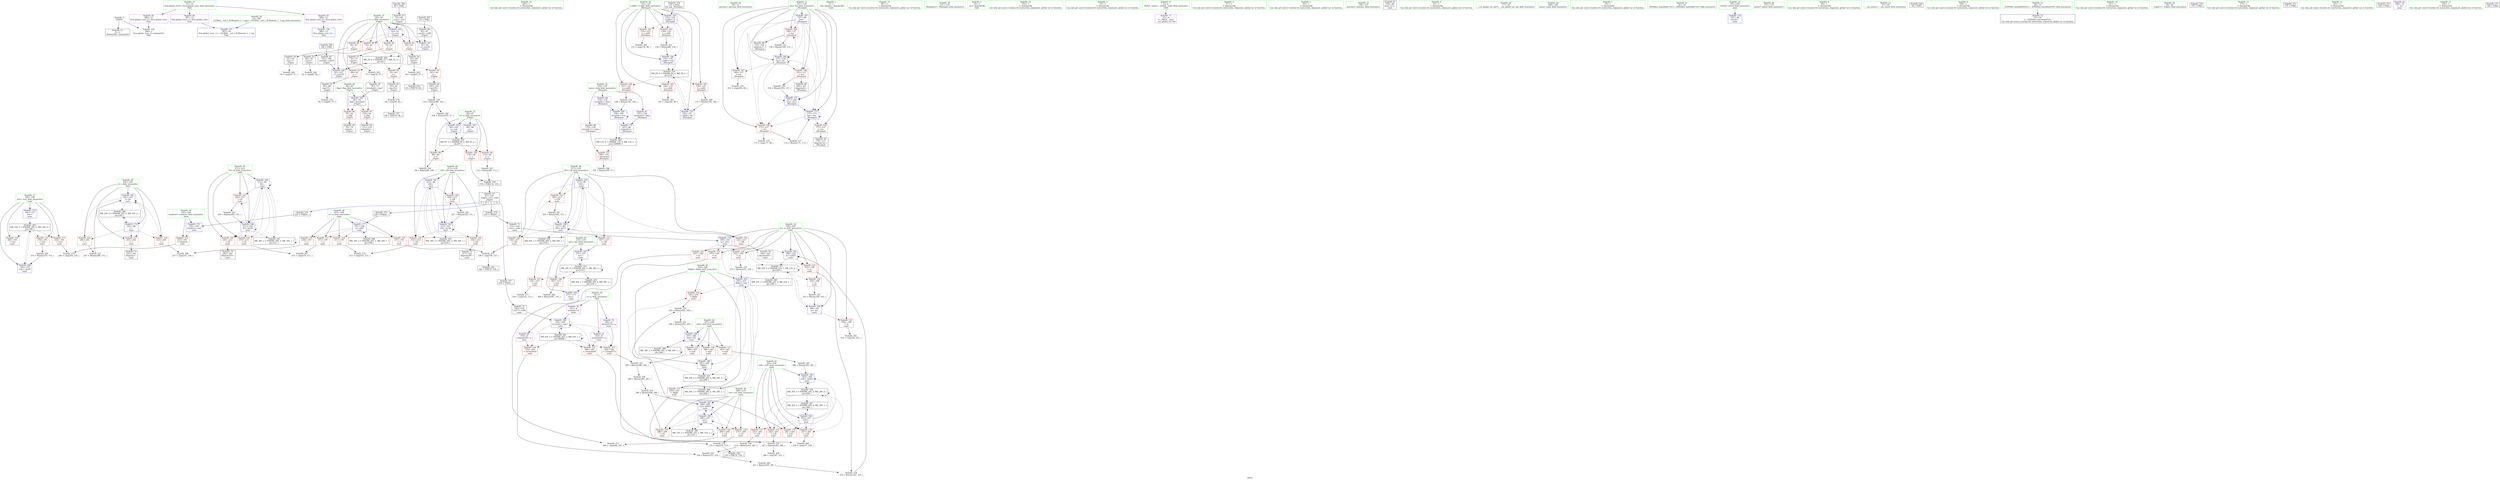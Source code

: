 digraph "SVFG" {
	label="SVFG";

	Node0x559111a3ceb0 [shape=record,color=grey,label="{NodeID: 0\nNullPtr}"];
	Node0x559111a3ceb0 -> Node0x559111a659e0[style=solid];
	Node0x559111a3ceb0 -> Node0x559111a6c1b0[style=solid];
	Node0x559111a767b0 [shape=record,color=grey,label="{NodeID: 263\n75 = cmp(74, 67, )\n}"];
	Node0x559111a767b0 -> Node0x559111a65f90[style=solid];
	Node0x559111a6d3c0 [shape=record,color=blue,label="{NodeID: 180\n243\<--240\narrayidx\<--conv7\nmain\n}"];
	Node0x559111a6d3c0 -> Node0x559111a6bd40[style=dashed];
	Node0x559111a6d3c0 -> Node0x559111a6be10[style=dashed];
	Node0x559111a6d3c0 -> Node0x559111a6bee0[style=dashed];
	Node0x559111a6d3c0 -> Node0x559111a6d3c0[style=dashed];
	Node0x559111a6d3c0 -> Node0x559111a86660[style=dashed];
	Node0x559111a64820 [shape=record,color=red,label="{NodeID: 97\n110\<--44\n\<--flag\n_Z3getv\n}"];
	Node0x559111a64820 -> Node0x559111a66610[style=solid];
	Node0x559111a546c0 [shape=record,color=green,label="{NodeID: 14\n265\<--1\n\<--dummyObj\nCan only get source location for instruction, argument, global var or function.}"];
	Node0x559111a77cb0 [shape=record,color=grey,label="{NodeID: 277\n334 = cmp(333, 173, )\n}"];
	Node0x559111a68070 [shape=record,color=blue,label="{NodeID: 194\n215\<--173\nans\<--\nmain\n}"];
	Node0x559111a68070 -> Node0x559111a8d960[style=dashed];
	Node0x559111a65380 [shape=record,color=red,label="{NodeID: 111\n180\<--179\n\<--arrayidx11\n_Z6outputi\n}"];
	Node0x559111a65380 -> Node0x559111a73e20[style=solid];
	Node0x559111a63810 [shape=record,color=green,label="{NodeID: 28\n50\<--51\ngetchar\<--getchar_field_insensitive\n}"];
	Node0x559111aa3a10 [shape=record,color=black,label="{NodeID: 374\n220 = PHI(41, )\n}"];
	Node0x559111aa3a10 -> Node0x559111a6cfb0[style=solid];
	Node0x559111a85260 [shape=record,color=black,label="{NodeID: 291\nMR_34V_2 = PHI(MR_34V_3, MR_34V_1, )\npts\{212 \}\n}"];
	Node0x559111a85260 -> Node0x559111a6d8a0[style=dashed];
	Node0x559111a85260 -> Node0x559111a85260[style=dashed];
	Node0x559111a6a680 [shape=record,color=red,label="{NodeID: 125\n354\<--199\n\<--m\nmain\n}"];
	Node0x559111a6a680 -> Node0x559111a76630[style=solid];
	Node0x559111a64270 [shape=record,color=green,label="{NodeID: 42\n205\<--206\nRight\<--Right_field_insensitive\nmain\n}"];
	Node0x559111a64270 -> Node0x559111a6ad00[style=solid];
	Node0x559111a64270 -> Node0x559111a6add0[style=solid];
	Node0x559111a64270 -> Node0x559111a6d630[style=solid];
	Node0x559111a64270 -> Node0x559111a6db10[style=solid];
	Node0x559111a6b1e0 [shape=record,color=red,label="{NodeID: 139\n288\<--209\n\<--cnt\nmain\n}"];
	Node0x559111a6b1e0 -> Node0x559111a69e00[style=solid];
	Node0x559111a65df0 [shape=record,color=black,label="{NodeID: 56\n65\<--64\nconv4\<--\n_Z3getv\n}"];
	Node0x559111a65df0 -> Node0x559111a76ab0[style=solid];
	Node0x559111a72f20 [shape=record,color=grey,label="{NodeID: 236\n315 = Binary(314, 287, )\n}"];
	Node0x559111a72f20 -> Node0x559111a69200[style=solid];
	Node0x559111a6bd40 [shape=record,color=red,label="{NodeID: 153\n284\<--283\n\<--arrayidx15\nmain\n}"];
	Node0x559111a6bd40 -> Node0x559111a69980[style=solid];
	Node0x559111a66950 [shape=record,color=black,label="{NodeID: 70\n178\<--177\nidxprom10\<--\n_Z6outputi\n}"];
	Node0x559111a69200 [shape=record,color=grey,label="{NodeID: 250\n320 = Binary(315, 319, )\n}"];
	Node0x559111a69200 -> Node0x559111a69080[style=solid];
	Node0x559111a6c930 [shape=record,color=blue,label="{NodeID: 167\n127\<--86\nlen\<--\n_Z6outputi\n}"];
	Node0x559111a6c930 -> Node0x559111a64f70[style=dashed];
	Node0x559111a6c930 -> Node0x559111a65040[style=dashed];
	Node0x559111a6c930 -> Node0x559111a65110[style=dashed];
	Node0x559111a6c930 -> Node0x559111a651e0[style=dashed];
	Node0x559111a6c930 -> Node0x559111a6ca00[style=dashed];
	Node0x559111a6c930 -> Node0x559111a6cc70[style=dashed];
	Node0x559111a6c930 -> Node0x559111a6ce10[style=dashed];
	Node0x559111a674b0 [shape=record,color=purple,label="{NodeID: 84\n387\<--12\nllvm.global_ctors_1\<--llvm.global_ctors\nGlob }"];
	Node0x559111a674b0 -> Node0x559111a6c0b0[style=solid];
	Node0x559111a40d10 [shape=record,color=green,label="{NodeID: 1\n7\<--1\n__dso_handle\<--dummyObj\nGlob }"];
	Node0x559111a76930 [shape=record,color=grey,label="{NodeID: 264\n61 = cmp(60, 62, )\n}"];
	Node0x559111a6d490 [shape=record,color=blue,label="{NodeID: 181\n201\<--247\ni\<--inc\nmain\n}"];
	Node0x559111a6d490 -> Node0x559111a6a750[style=dashed];
	Node0x559111a6d490 -> Node0x559111a6a820[style=dashed];
	Node0x559111a6d490 -> Node0x559111a6a8f0[style=dashed];
	Node0x559111a6d490 -> Node0x559111a6d490[style=dashed];
	Node0x559111a6d490 -> Node0x559111a83560[style=dashed];
	Node0x559111a648f0 [shape=record,color=red,label="{NodeID: 98\n98\<--46\n\<--x\n_Z3getv\n}"];
	Node0x559111a648f0 -> Node0x559111a73220[style=solid];
	Node0x559111a54790 [shape=record,color=green,label="{NodeID: 15\n287\<--1\n\<--dummyObj\nCan only get source location for instruction, argument, global var or function.}"];
	Node0x559111a77e30 [shape=record,color=grey,label="{NodeID: 278\n276 = cmp(274, 275, )\n}"];
	Node0x559111a77e30 -> Node0x559111a71ae0[style=solid];
	Node0x559111a68140 [shape=record,color=blue,label="{NodeID: 195\n217\<--86\ni36\<--\nmain\n}"];
	Node0x559111a68140 -> Node0x559111a6ba00[style=dashed];
	Node0x559111a68140 -> Node0x559111a6bad0[style=dashed];
	Node0x559111a68140 -> Node0x559111a6bba0[style=dashed];
	Node0x559111a68140 -> Node0x559111a6bc70[style=dashed];
	Node0x559111a68140 -> Node0x559111a683b0[style=dashed];
	Node0x559111a68140 -> Node0x559111a86160[style=dashed];
	Node0x559111a65450 [shape=record,color=red,label="{NodeID: 112\n225\<--193\n\<--totaltest\nmain\n}"];
	Node0x559111a65450 -> Node0x559111a77230[style=solid];
	Node0x559111a638a0 [shape=record,color=green,label="{NodeID: 29\n121\<--122\n_Z6outputi\<--_Z6outputi_field_insensitive\n}"];
	Node0x559111aa3c00 [shape=record,color=black,label="{NodeID: 375\n228 = PHI(41, )\n}"];
	Node0x559111aa3c00 -> Node0x559111a6d150[style=solid];
	Node0x559111a85760 [shape=record,color=black,label="{NodeID: 292\nMR_36V_2 = PHI(MR_36V_4, MR_36V_1, )\npts\{214 \}\n}"];
	Node0x559111a85760 -> Node0x559111a6dcb0[style=dashed];
	Node0x559111a6a750 [shape=record,color=red,label="{NodeID: 126\n235\<--201\n\<--i\nmain\n}"];
	Node0x559111a6a750 -> Node0x559111a76c30[style=solid];
	Node0x559111a64340 [shape=record,color=green,label="{NodeID: 43\n207\<--208\nmid\<--mid_field_insensitive\nmain\n}"];
	Node0x559111a64340 -> Node0x559111a6aea0[style=solid];
	Node0x559111a64340 -> Node0x559111a6af70[style=solid];
	Node0x559111a64340 -> Node0x559111a6b040[style=solid];
	Node0x559111a64340 -> Node0x559111a6d700[style=solid];
	Node0x559111a6b2b0 [shape=record,color=red,label="{NodeID: 140\n296\<--209\n\<--cnt\nmain\n}"];
	Node0x559111a6b2b0 -> Node0x559111a773b0[style=solid];
	Node0x559111a65ec0 [shape=record,color=black,label="{NodeID: 57\n74\<--73\nconv6\<--\n_Z3getv\n}"];
	Node0x559111a65ec0 -> Node0x559111a767b0[style=solid];
	Node0x559111a8e360 [shape=record,color=black,label="{NodeID: 320\nMR_26V_5 = PHI(MR_26V_6, MR_26V_4, )\npts\{204 \}\n}"];
	Node0x559111a8e360 -> Node0x559111a6a9c0[style=dashed];
	Node0x559111a8e360 -> Node0x559111a6aa90[style=dashed];
	Node0x559111a8e360 -> Node0x559111a6ab60[style=dashed];
	Node0x559111a8e360 -> Node0x559111a6ac30[style=dashed];
	Node0x559111a8e360 -> Node0x559111a6dbe0[style=dashed];
	Node0x559111a8e360 -> Node0x559111a83a60[style=dashed];
	Node0x559111a8e360 -> Node0x559111a8e360[style=dashed];
	Node0x559111a730a0 [shape=record,color=grey,label="{NodeID: 237\n172 = Binary(171, 173, )\n}"];
	Node0x559111a730a0 -> Node0x559111a6ce10[style=solid];
	Node0x559111a6be10 [shape=record,color=red,label="{NodeID: 154\n319\<--318\n\<--arrayidx29\nmain\n}"];
	Node0x559111a6be10 -> Node0x559111a69200[style=solid];
	Node0x559111a66a20 [shape=record,color=black,label="{NodeID: 71\n231\<--230\nconv\<--call2\nmain\n}"];
	Node0x559111a66a20 -> Node0x559111a6d220[style=solid];
	Node0x559111a69380 [shape=record,color=grey,label="{NodeID: 251\n264 = Binary(263, 265, )\n}"];
	Node0x559111a69380 -> Node0x559111a6d700[style=solid];
	Node0x559111a6ca00 [shape=record,color=blue,label="{NodeID: 168\n127\<--150\nlen\<--inc\n_Z6outputi\n}"];
	Node0x559111a6ca00 -> Node0x559111a64f70[style=dashed];
	Node0x559111a6ca00 -> Node0x559111a65040[style=dashed];
	Node0x559111a6ca00 -> Node0x559111a65110[style=dashed];
	Node0x559111a6ca00 -> Node0x559111a651e0[style=dashed];
	Node0x559111a6ca00 -> Node0x559111a6ca00[style=dashed];
	Node0x559111a6ca00 -> Node0x559111a6cc70[style=dashed];
	Node0x559111a6ca00 -> Node0x559111a6ce10[style=dashed];
	Node0x559111a675b0 [shape=record,color=purple,label="{NodeID: 85\n388\<--12\nllvm.global_ctors_2\<--llvm.global_ctors\nGlob }"];
	Node0x559111a675b0 -> Node0x559111a6c1b0[style=solid];
	Node0x559111a54d70 [shape=record,color=green,label="{NodeID: 2\n10\<--1\n.str\<--dummyObj\nGlob }"];
	Node0x559111a76ab0 [shape=record,color=grey,label="{NodeID: 265\n66 = cmp(65, 67, )\n}"];
	Node0x559111a76ab0 -> Node0x559111749ff0[style=solid];
	Node0x559111a6d560 [shape=record,color=blue,label="{NodeID: 182\n203\<--251\nLeft\<--\nmain\n}"];
	Node0x559111a6d560 -> Node0x559111a6a9c0[style=dashed];
	Node0x559111a6d560 -> Node0x559111a6aa90[style=dashed];
	Node0x559111a6d560 -> Node0x559111a6ab60[style=dashed];
	Node0x559111a6d560 -> Node0x559111a6ac30[style=dashed];
	Node0x559111a6d560 -> Node0x559111a6dbe0[style=dashed];
	Node0x559111a6d560 -> Node0x559111a83a60[style=dashed];
	Node0x559111a6d560 -> Node0x559111a8e360[style=dashed];
	Node0x559111a649c0 [shape=record,color=red,label="{NodeID: 99\n113\<--46\n\<--x\n_Z3getv\n}"];
	Node0x559111a649c0 -> Node0x559111a739a0[style=solid];
	Node0x559111a54860 [shape=record,color=green,label="{NodeID: 16\n352\<--1\n\<--dummyObj\nCan only get source location for instruction, argument, global var or function.}"];
	Node0x559111a77fb0 [shape=record,color=grey,label="{NodeID: 279\n161 = cmp(160, 86, )\n}"];
	Node0x559111a68210 [shape=record,color=blue,label="{NodeID: 196\n199\<--351\nm\<--dec\nmain\n}"];
	Node0x559111a68210 -> Node0x559111a6a680[style=dashed];
	Node0x559111a68210 -> Node0x559111a8d460[style=dashed];
	Node0x559111a65520 [shape=record,color=red,label="{NodeID: 113\n224\<--195\n\<--test\nmain\n}"];
	Node0x559111a65520 -> Node0x559111a77230[style=solid];
	Node0x559111a63930 [shape=record,color=green,label="{NodeID: 30\n125\<--126\nx.addr\<--x.addr_field_insensitive\n_Z6outputi\n}"];
	Node0x559111a63930 -> Node0x559111a64b60[style=solid];
	Node0x559111a63930 -> Node0x559111a64c30[style=solid];
	Node0x559111a63930 -> Node0x559111a64d00[style=solid];
	Node0x559111a63930 -> Node0x559111a64dd0[style=solid];
	Node0x559111a63930 -> Node0x559111a64ea0[style=solid];
	Node0x559111a63930 -> Node0x559111a6c790[style=solid];
	Node0x559111a63930 -> Node0x559111a6c860[style=solid];
	Node0x559111a63930 -> Node0x559111a6cba0[style=solid];
	Node0x559111aa3d00 [shape=record,color=black,label="{NodeID: 376\n230 = PHI(41, )\n}"];
	Node0x559111aa3d00 -> Node0x559111a66a20[style=solid];
	Node0x559111a85c60 [shape=record,color=black,label="{NodeID: 293\nMR_38V_2 = PHI(MR_38V_4, MR_38V_1, )\npts\{216 \}\n}"];
	Node0x559111a85c60 -> Node0x559111a68070[style=dashed];
	Node0x559111a6a820 [shape=record,color=red,label="{NodeID: 127\n241\<--201\n\<--i\nmain\n}"];
	Node0x559111a6a820 -> Node0x559111a66bc0[style=solid];
	Node0x559111a64410 [shape=record,color=green,label="{NodeID: 44\n209\<--210\ncnt\<--cnt_field_insensitive\nmain\n}"];
	Node0x559111a64410 -> Node0x559111a6b110[style=solid];
	Node0x559111a64410 -> Node0x559111a6b1e0[style=solid];
	Node0x559111a64410 -> Node0x559111a6b2b0[style=solid];
	Node0x559111a64410 -> Node0x559111a6d7d0[style=solid];
	Node0x559111a64410 -> Node0x559111a6d970[style=solid];
	Node0x559111a6b380 [shape=record,color=red,label="{NodeID: 141\n270\<--211\n\<--i9\nmain\n}"];
	Node0x559111a6b380 -> Node0x559111a76db0[style=solid];
	Node0x559111a65f90 [shape=record,color=black,label="{NodeID: 58\n76\<--75\nfrombool\<--cmp7\n_Z3getv\n}"];
	Node0x559111a65f90 -> Node0x559111a6c380[style=solid];
	Node0x559111a8e860 [shape=record,color=black,label="{NodeID: 321\nMR_28V_6 = PHI(MR_28V_4, MR_28V_5, )\npts\{206 \}\n}"];
	Node0x559111a8e860 -> Node0x559111a6ad00[style=dashed];
	Node0x559111a8e860 -> Node0x559111a6add0[style=dashed];
	Node0x559111a8e860 -> Node0x559111a6db10[style=dashed];
	Node0x559111a8e860 -> Node0x559111a84770[style=dashed];
	Node0x559111a8e860 -> Node0x559111a8e860[style=dashed];
	Node0x559111a73220 [shape=record,color=grey,label="{NodeID: 238\n99 = Binary(98, 100, )\n}"];
	Node0x559111a73220 -> Node0x559111a733a0[style=solid];
	Node0x559111a6bee0 [shape=record,color=red,label="{NodeID: 155\n346\<--345\n\<--arrayidx44\nmain\n}"];
	Node0x559111a6bee0 -> Node0x559111a72da0[style=solid];
	Node0x559111a66af0 [shape=record,color=black,label="{NodeID: 72\n240\<--239\nconv7\<--call6\nmain\n}"];
	Node0x559111a66af0 -> Node0x559111a6d3c0[style=solid];
	Node0x559111a69500 [shape=record,color=grey,label="{NodeID: 252\n263 = Binary(261, 262, )\n}"];
	Node0x559111a69500 -> Node0x559111a69380[style=solid];
	Node0x559111a6cad0 [shape=record,color=blue,label="{NodeID: 169\n154\<--148\narrayidx\<--rem\n_Z6outputi\n}"];
	Node0x559111a6cad0 -> Node0x559111a6cad0[style=dashed];
	Node0x559111a6cad0 -> Node0x559111a6cd40[style=dashed];
	Node0x559111a6cad0 -> Node0x559111a82160[style=dashed];
	Node0x559111a676b0 [shape=record,color=purple,label="{NodeID: 86\n154\<--129\narrayidx\<--data\n_Z6outputi\n}"];
	Node0x559111a676b0 -> Node0x559111a6cad0[style=solid];
	Node0x559111a3d0e0 [shape=record,color=green,label="{NodeID: 3\n13\<--1\n\<--dummyObj\nCan only get source location for instruction, argument, global var or function.}"];
	Node0x559111a76c30 [shape=record,color=grey,label="{NodeID: 266\n237 = cmp(235, 236, )\n}"];
	Node0x559111a6d630 [shape=record,color=blue,label="{NodeID: 183\n205\<--253\nRight\<--mul\nmain\n}"];
	Node0x559111a6d630 -> Node0x559111a6ad00[style=dashed];
	Node0x559111a6d630 -> Node0x559111a6add0[style=dashed];
	Node0x559111a6d630 -> Node0x559111a6db10[style=dashed];
	Node0x559111a6d630 -> Node0x559111a84770[style=dashed];
	Node0x559111a6d630 -> Node0x559111a8e860[style=dashed];
	Node0x559111a64a90 [shape=record,color=red,label="{NodeID: 100\n116\<--46\n\<--x\n_Z3getv\n}"];
	Node0x559111a64a90 -> Node0x559111a70fa0[style=solid];
	Node0x559111a54930 [shape=record,color=green,label="{NodeID: 17\n4\<--6\n_ZStL8__ioinit\<--_ZStL8__ioinit_field_insensitive\nGlob }"];
	Node0x559111a54930 -> Node0x559111a66f00[style=solid];
	Node0x559111a78130 [shape=record,color=grey,label="{NodeID: 280\n259 = cmp(257, 258, )\n}"];
	Node0x559111a682e0 [shape=record,color=blue,label="{NodeID: 197\n215\<--357\nans\<--\nmain\n}"];
	Node0x559111a682e0 -> Node0x559111a8d960[style=dashed];
	Node0x559111a655f0 [shape=record,color=red,label="{NodeID: 114\n366\<--195\n\<--test\nmain\n}"];
	Node0x559111a639c0 [shape=record,color=green,label="{NodeID: 31\n127\<--128\nlen\<--len_field_insensitive\n_Z6outputi\n}"];
	Node0x559111a639c0 -> Node0x559111a64f70[style=solid];
	Node0x559111a639c0 -> Node0x559111a65040[style=solid];
	Node0x559111a639c0 -> Node0x559111a65110[style=solid];
	Node0x559111a639c0 -> Node0x559111a651e0[style=solid];
	Node0x559111a639c0 -> Node0x559111a652b0[style=solid];
	Node0x559111a639c0 -> Node0x559111a6c930[style=solid];
	Node0x559111a639c0 -> Node0x559111a6ca00[style=solid];
	Node0x559111a639c0 -> Node0x559111a6cc70[style=solid];
	Node0x559111a639c0 -> Node0x559111a6ce10[style=solid];
	Node0x559111aa3e40 [shape=record,color=black,label="{NodeID: 377\n239 = PHI(41, )\n}"];
	Node0x559111aa3e40 -> Node0x559111a66af0[style=solid];
	Node0x559111a86160 [shape=record,color=black,label="{NodeID: 294\nMR_40V_2 = PHI(MR_40V_4, MR_40V_1, )\npts\{218 \}\n}"];
	Node0x559111a86160 -> Node0x559111a68140[style=dashed];
	Node0x559111a6a8f0 [shape=record,color=red,label="{NodeID: 128\n246\<--201\n\<--i\nmain\n}"];
	Node0x559111a6a8f0 -> Node0x559111a72920[style=solid];
	Node0x559111a644e0 [shape=record,color=green,label="{NodeID: 45\n211\<--212\ni9\<--i9_field_insensitive\nmain\n}"];
	Node0x559111a644e0 -> Node0x559111a6b380[style=solid];
	Node0x559111a644e0 -> Node0x559111a6b450[style=solid];
	Node0x559111a644e0 -> Node0x559111a6b520[style=solid];
	Node0x559111a644e0 -> Node0x559111a6d8a0[style=solid];
	Node0x559111a644e0 -> Node0x559111a6da40[style=solid];
	Node0x559111749ff0 [shape=record,color=black,label="{NodeID: 225\n69 = PHI(70, 66, )\n}"];
	Node0x559111a6b450 [shape=record,color=red,label="{NodeID: 142\n281\<--211\n\<--i9\nmain\n}"];
	Node0x559111a6b450 -> Node0x559111a66c90[style=solid];
	Node0x559111a66060 [shape=record,color=black,label="{NodeID: 59\n79\<--78\ntobool\<--\n_Z3getv\n}"];
	Node0x559111a733a0 [shape=record,color=grey,label="{NodeID: 239\n103 = Binary(99, 102, )\n}"];
	Node0x559111a733a0 -> Node0x559111a73520[style=solid];
	Node0x559111a6bfb0 [shape=record,color=blue,label="{NodeID: 156\n386\<--13\nllvm.global_ctors_0\<--\nGlob }"];
	Node0x559111a66bc0 [shape=record,color=black,label="{NodeID: 73\n242\<--241\nidxprom\<--\nmain\n}"];
	Node0x559111a69680 [shape=record,color=grey,label="{NodeID: 253\n150 = Binary(149, 151, )\n}"];
	Node0x559111a69680 -> Node0x559111a6ca00[style=solid];
	Node0x559111a6cba0 [shape=record,color=blue,label="{NodeID: 170\n125\<--157\nx.addr\<--div\n_Z6outputi\n}"];
	Node0x559111a6cba0 -> Node0x559111a8c560[style=dashed];
	Node0x559111a67780 [shape=record,color=purple,label="{NodeID: 87\n167\<--129\narrayidx5\<--data\n_Z6outputi\n}"];
	Node0x559111a67780 -> Node0x559111a6cd40[style=solid];
	Node0x559111a3d4b0 [shape=record,color=green,label="{NodeID: 4\n57\<--1\n\<--dummyObj\nCan only get source location for instruction, argument, global var or function.}"];
	Node0x559111a76db0 [shape=record,color=grey,label="{NodeID: 267\n272 = cmp(270, 271, )\n}"];
	Node0x559111a6d700 [shape=record,color=blue,label="{NodeID: 184\n207\<--264\nmid\<--div\nmain\n}"];
	Node0x559111a6d700 -> Node0x559111a6aea0[style=dashed];
	Node0x559111a6d700 -> Node0x559111a6af70[style=dashed];
	Node0x559111a6d700 -> Node0x559111a6b040[style=dashed];
	Node0x559111a6d700 -> Node0x559111a6d700[style=dashed];
	Node0x559111a6d700 -> Node0x559111a84860[style=dashed];
	Node0x559111a64b60 [shape=record,color=red,label="{NodeID: 101\n132\<--125\n\<--x.addr\n_Z6outputi\n}"];
	Node0x559111a64b60 -> Node0x559111a76330[style=solid];
	Node0x559111a54a00 [shape=record,color=green,label="{NodeID: 18\n8\<--9\na\<--a_field_insensitive\nGlob }"];
	Node0x559111a54a00 -> Node0x559111a66fd0[style=solid];
	Node0x559111a54a00 -> Node0x559111a670a0[style=solid];
	Node0x559111a54a00 -> Node0x559111a67170[style=solid];
	Node0x559111a54a00 -> Node0x559111a67240[style=solid];
	Node0x559111a683b0 [shape=record,color=blue,label="{NodeID: 198\n217\<--363\ni36\<--inc51\nmain\n}"];
	Node0x559111a683b0 -> Node0x559111a6ba00[style=dashed];
	Node0x559111a683b0 -> Node0x559111a6bad0[style=dashed];
	Node0x559111a683b0 -> Node0x559111a6bba0[style=dashed];
	Node0x559111a683b0 -> Node0x559111a6bc70[style=dashed];
	Node0x559111a683b0 -> Node0x559111a683b0[style=dashed];
	Node0x559111a683b0 -> Node0x559111a86160[style=dashed];
	Node0x559111a656c0 [shape=record,color=red,label="{NodeID: 115\n374\<--195\n\<--test\nmain\n}"];
	Node0x559111a656c0 -> Node0x559111a72620[style=solid];
	Node0x559111a63a50 [shape=record,color=green,label="{NodeID: 32\n129\<--130\ndata\<--data_field_insensitive\n_Z6outputi\n}"];
	Node0x559111a63a50 -> Node0x559111a676b0[style=solid];
	Node0x559111a63a50 -> Node0x559111a67780[style=solid];
	Node0x559111a63a50 -> Node0x559111a67850[style=solid];
	Node0x559111aa3f80 [shape=record,color=black,label="{NodeID: 378\n124 = PHI()\n0th arg _Z6outputi }"];
	Node0x559111aa3f80 -> Node0x559111a6c790[style=solid];
	Node0x559111a86660 [shape=record,color=black,label="{NodeID: 295\nMR_42V_2 = PHI(MR_42V_3, MR_42V_1, )\npts\{90000 \}\n}"];
	Node0x559111a86660 -> Node0x559111a6bd40[style=dashed];
	Node0x559111a86660 -> Node0x559111a6be10[style=dashed];
	Node0x559111a86660 -> Node0x559111a6bee0[style=dashed];
	Node0x559111a86660 -> Node0x559111a6d3c0[style=dashed];
	Node0x559111a86660 -> Node0x559111a86660[style=dashed];
	Node0x559111a6a9c0 [shape=record,color=red,label="{NodeID: 129\n257\<--203\n\<--Left\nmain\n}"];
	Node0x559111a6a9c0 -> Node0x559111a78130[style=solid];
	Node0x559111a645b0 [shape=record,color=green,label="{NodeID: 46\n213\<--214\ni24\<--i24_field_insensitive\nmain\n}"];
	Node0x559111a645b0 -> Node0x559111a6b5f0[style=solid];
	Node0x559111a645b0 -> Node0x559111a6b6c0[style=solid];
	Node0x559111a645b0 -> Node0x559111a6b790[style=solid];
	Node0x559111a645b0 -> Node0x559111a6dcb0[style=solid];
	Node0x559111a645b0 -> Node0x559111a67fa0[style=solid];
	Node0x559111a70fa0 [shape=record,color=black,label="{NodeID: 226\n118 = PHI(114, 116, )\n}"];
	Node0x559111a70fa0 -> Node0x559111a666e0[style=solid];
	Node0x559111a6b520 [shape=record,color=red,label="{NodeID: 143\n292\<--211\n\<--i9\nmain\n}"];
	Node0x559111a6b520 -> Node0x559111a73820[style=solid];
	Node0x559111a66130 [shape=record,color=black,label="{NodeID: 60\n82\<--81\nconv9\<--call8\n_Z3getv\n}"];
	Node0x559111a66130 -> Node0x559111a6c450[style=solid];
	Node0x559111a73520 [shape=record,color=grey,label="{NodeID: 240\n104 = Binary(103, 57, )\n}"];
	Node0x559111a73520 -> Node0x559111a6c5f0[style=solid];
	Node0x559111a6c0b0 [shape=record,color=blue,label="{NodeID: 157\n387\<--14\nllvm.global_ctors_1\<--_GLOBAL__sub_I_ACMonster_1_1.cpp\nGlob }"];
	Node0x559111a66c90 [shape=record,color=black,label="{NodeID: 74\n282\<--281\nidxprom14\<--\nmain\n}"];
	Node0x559111a69800 [shape=record,color=grey,label="{NodeID: 254\n323 = Binary(322, 321, )\n}"];
	Node0x559111a69800 -> Node0x559111a67ed0[style=solid];
	Node0x559111a6cc70 [shape=record,color=blue,label="{NodeID: 171\n127\<--164\nlen\<--inc3\n_Z6outputi\n}"];
	Node0x559111a6cc70 -> Node0x559111a651e0[style=dashed];
	Node0x559111a6cc70 -> Node0x559111a6ce10[style=dashed];
	Node0x559111a67850 [shape=record,color=purple,label="{NodeID: 88\n179\<--129\narrayidx11\<--data\n_Z6outputi\n}"];
	Node0x559111a67850 -> Node0x559111a65380[style=solid];
	Node0x559111a3d780 [shape=record,color=green,label="{NodeID: 5\n62\<--1\n\<--dummyObj\nCan only get source location for instruction, argument, global var or function.}"];
	Node0x559111a76f30 [shape=record,color=grey,label="{NodeID: 268\n348 = cmp(347, 251, )\n}"];
	Node0x559111a6d7d0 [shape=record,color=blue,label="{NodeID: 185\n209\<--251\ncnt\<--\nmain\n}"];
	Node0x559111a6d7d0 -> Node0x559111a6b110[style=dashed];
	Node0x559111a6d7d0 -> Node0x559111a6b1e0[style=dashed];
	Node0x559111a6d7d0 -> Node0x559111a6b2b0[style=dashed];
	Node0x559111a6d7d0 -> Node0x559111a6d7d0[style=dashed];
	Node0x559111a6d7d0 -> Node0x559111a6d970[style=dashed];
	Node0x559111a6d7d0 -> Node0x559111a84d60[style=dashed];
	Node0x559111a64c30 [shape=record,color=red,label="{NodeID: 102\n138\<--125\n\<--x.addr\n_Z6outputi\n}"];
	Node0x559111a64c30 -> Node0x559111a727a0[style=solid];
	Node0x559111a54ad0 [shape=record,color=green,label="{NodeID: 19\n12\<--16\nllvm.global_ctors\<--llvm.global_ctors_field_insensitive\nGlob }"];
	Node0x559111a54ad0 -> Node0x559111a673e0[style=solid];
	Node0x559111a54ad0 -> Node0x559111a674b0[style=solid];
	Node0x559111a54ad0 -> Node0x559111a675b0[style=solid];
	Node0x559111a82160 [shape=record,color=black,label="{NodeID: 282\nMR_12V_4 = PHI(MR_12V_5, MR_12V_2, )\npts\{1300000 \}\n}"];
	Node0x559111a82160 -> Node0x559111a65380[style=dashed];
	Node0x559111a68480 [shape=record,color=blue,label="{NodeID: 199\n195\<--375\ntest\<--inc56\nmain\n}"];
	Node0x559111a68480 -> Node0x559111a82660[style=dashed];
	Node0x559111a69f30 [shape=record,color=red,label="{NodeID: 116\n236\<--197\n\<--n\nmain\n}"];
	Node0x559111a69f30 -> Node0x559111a76c30[style=solid];
	Node0x559111a63b20 [shape=record,color=green,label="{NodeID: 33\n136\<--137\nputchar\<--putchar_field_insensitive\n}"];
	Node0x559111a6aa90 [shape=record,color=red,label="{NodeID: 130\n261\<--203\n\<--Left\nmain\n}"];
	Node0x559111a6aa90 -> Node0x559111a69500[style=solid];
	Node0x559111a64680 [shape=record,color=green,label="{NodeID: 47\n215\<--216\nans\<--ans_field_insensitive\nmain\n}"];
	Node0x559111a64680 -> Node0x559111a6b860[style=solid];
	Node0x559111a64680 -> Node0x559111a6b930[style=solid];
	Node0x559111a64680 -> Node0x559111a68070[style=solid];
	Node0x559111a64680 -> Node0x559111a682e0[style=solid];
	Node0x559111a71540 [shape=record,color=black,label="{NodeID: 227\n96 = PHI(70, 94, )\n}"];
	Node0x559111a6b5f0 [shape=record,color=red,label="{NodeID: 144\n310\<--213\n\<--i24\nmain\n}"];
	Node0x559111a6b5f0 -> Node0x559111a77830[style=solid];
	Node0x559111a66200 [shape=record,color=black,label="{NodeID: 61\n190\<--86\nmain_ret\<--\nmain\n}"];
	Node0x559111a736a0 [shape=record,color=grey,label="{NodeID: 241\n363 = Binary(362, 151, )\n}"];
	Node0x559111a736a0 -> Node0x559111a683b0[style=solid];
	Node0x559111a6c1b0 [shape=record,color=blue, style = dotted,label="{NodeID: 158\n388\<--3\nllvm.global_ctors_2\<--dummyVal\nGlob }"];
	Node0x559111a66d60 [shape=record,color=black,label="{NodeID: 75\n317\<--316\nidxprom28\<--\nmain\n}"];
	Node0x559111a69980 [shape=record,color=grey,label="{NodeID: 255\n285 = Binary(280, 284, )\n}"];
	Node0x559111a69980 -> Node0x559111a69b00[style=solid];
	Node0x559111a6cd40 [shape=record,color=blue,label="{NodeID: 172\n167\<--86\narrayidx5\<--\n_Z6outputi\n}"];
	Node0x559111a6cd40 -> Node0x559111a82160[style=dashed];
	Node0x559111a67920 [shape=record,color=red,label="{NodeID: 89\n54\<--42\n\<--c\n_Z3getv\n}"];
	Node0x559111a67920 -> Node0x559111a65c50[style=solid];
	Node0x559111a3d5a0 [shape=record,color=green,label="{NodeID: 6\n67\<--1\n\<--dummyObj\nCan only get source location for instruction, argument, global var or function.}"];
	Node0x559111a770b0 [shape=record,color=grey,label="{NodeID: 269\n56 = cmp(55, 57, )\n}"];
	Node0x559111a6d8a0 [shape=record,color=blue,label="{NodeID: 186\n211\<--86\ni9\<--\nmain\n}"];
	Node0x559111a6d8a0 -> Node0x559111a6b380[style=dashed];
	Node0x559111a6d8a0 -> Node0x559111a6b450[style=dashed];
	Node0x559111a6d8a0 -> Node0x559111a6b520[style=dashed];
	Node0x559111a6d8a0 -> Node0x559111a6d8a0[style=dashed];
	Node0x559111a6d8a0 -> Node0x559111a6da40[style=dashed];
	Node0x559111a6d8a0 -> Node0x559111a85260[style=dashed];
	Node0x559111a64d00 [shape=record,color=red,label="{NodeID: 103\n144\<--125\n\<--x.addr\n_Z6outputi\n}"];
	Node0x559111a64d00 -> Node0x559111a764b0[style=solid];
	Node0x559111a54ba0 [shape=record,color=green,label="{NodeID: 20\n17\<--18\n__cxx_global_var_init\<--__cxx_global_var_init_field_insensitive\n}"];
	Node0x559111aa2bb0 [shape=record,color=black,label="{NodeID: 366\n49 = PHI()\n}"];
	Node0x559111aa2bb0 -> Node0x559111a65b80[style=solid];
	Node0x559111a82660 [shape=record,color=black,label="{NodeID: 283\nMR_18V_3 = PHI(MR_18V_4, MR_18V_2, )\npts\{196 \}\n}"];
	Node0x559111a82660 -> Node0x559111a65520[style=dashed];
	Node0x559111a82660 -> Node0x559111a655f0[style=dashed];
	Node0x559111a82660 -> Node0x559111a656c0[style=dashed];
	Node0x559111a82660 -> Node0x559111a68480[style=dashed];
	Node0x559111a6a000 [shape=record,color=red,label="{NodeID: 117\n271\<--197\n\<--n\nmain\n}"];
	Node0x559111a6a000 -> Node0x559111a76db0[style=solid];
	Node0x559111a63bf0 [shape=record,color=green,label="{NodeID: 34\n188\<--189\nmain\<--main_field_insensitive\n}"];
	Node0x559111a6ab60 [shape=record,color=red,label="{NodeID: 131\n314\<--203\n\<--Left\nmain\n}"];
	Node0x559111a6ab60 -> Node0x559111a72f20[style=solid];
	Node0x559111a65770 [shape=record,color=green,label="{NodeID: 48\n217\<--218\ni36\<--i36_field_insensitive\nmain\n}"];
	Node0x559111a65770 -> Node0x559111a6ba00[style=solid];
	Node0x559111a65770 -> Node0x559111a6bad0[style=solid];
	Node0x559111a65770 -> Node0x559111a6bba0[style=solid];
	Node0x559111a65770 -> Node0x559111a6bc70[style=solid];
	Node0x559111a65770 -> Node0x559111a68140[style=solid];
	Node0x559111a65770 -> Node0x559111a683b0[style=solid];
	Node0x559111a71ae0 [shape=record,color=black,label="{NodeID: 228\n278 = PHI(70, 276, )\n}"];
	Node0x559111a6b6c0 [shape=record,color=red,label="{NodeID: 145\n316\<--213\n\<--i24\nmain\n}"];
	Node0x559111a6b6c0 -> Node0x559111a66d60[style=solid];
	Node0x559111a662d0 [shape=record,color=black,label="{NodeID: 62\n89\<--88\nconv11\<--\n_Z3getv\n}"];
	Node0x559111a662d0 -> Node0x559111a779b0[style=solid];
	Node0x559111a73820 [shape=record,color=grey,label="{NodeID: 242\n293 = Binary(292, 151, )\n}"];
	Node0x559111a73820 -> Node0x559111a6da40[style=solid];
	Node0x559111a6c2b0 [shape=record,color=blue,label="{NodeID: 159\n42\<--52\nc\<--conv\n_Z3getv\n}"];
	Node0x559111a6c2b0 -> Node0x559111a67920[style=dashed];
	Node0x559111a6c2b0 -> Node0x559111a679f0[style=dashed];
	Node0x559111a6c2b0 -> Node0x559111a67ac0[style=dashed];
	Node0x559111a6c2b0 -> Node0x559111a67b90[style=dashed];
	Node0x559111a6c2b0 -> Node0x559111a6c2b0[style=dashed];
	Node0x559111a6c2b0 -> Node0x559111a6c450[style=dashed];
	Node0x559111a6c2b0 -> Node0x559111a89360[style=dashed];
	Node0x559111a66e30 [shape=record,color=black,label="{NodeID: 76\n344\<--343\nidxprom43\<--\nmain\n}"];
	Node0x559111a69b00 [shape=record,color=grey,label="{NodeID: 256\n286 = Binary(285, 287, )\n}"];
	Node0x559111a69b00 -> Node0x559111a69e00[style=solid];
	Node0x559111a6ce10 [shape=record,color=blue,label="{NodeID: 173\n127\<--172\nlen\<--dec\n_Z6outputi\n}"];
	Node0x559111a6ce10 -> Node0x559111a651e0[style=dashed];
	Node0x559111a6ce10 -> Node0x559111a652b0[style=dashed];
	Node0x559111a6ce10 -> Node0x559111a6ce10[style=dashed];
	Node0x559111a679f0 [shape=record,color=red,label="{NodeID: 90\n59\<--42\n\<--c\n_Z3getv\n}"];
	Node0x559111a679f0 -> Node0x559111a65d20[style=solid];
	Node0x559111a3d3a0 [shape=record,color=green,label="{NodeID: 7\n70\<--1\n\<--dummyObj\nCan only get source location for instruction, argument, global var or function.}"];
	Node0x559111a77230 [shape=record,color=grey,label="{NodeID: 270\n226 = cmp(224, 225, )\n}"];
	Node0x559111a6d970 [shape=record,color=blue,label="{NodeID: 187\n209\<--289\ncnt\<--add18\nmain\n}"];
	Node0x559111a6d970 -> Node0x559111a6b110[style=dashed];
	Node0x559111a6d970 -> Node0x559111a6b1e0[style=dashed];
	Node0x559111a6d970 -> Node0x559111a6b2b0[style=dashed];
	Node0x559111a6d970 -> Node0x559111a6d7d0[style=dashed];
	Node0x559111a6d970 -> Node0x559111a6d970[style=dashed];
	Node0x559111a6d970 -> Node0x559111a84d60[style=dashed];
	Node0x559111a64dd0 [shape=record,color=red,label="{NodeID: 104\n147\<--125\n\<--x.addr\n_Z6outputi\n}"];
	Node0x559111a64dd0 -> Node0x559111a72c20[style=solid];
	Node0x559111a63420 [shape=record,color=green,label="{NodeID: 21\n21\<--22\n_ZNSt8ios_base4InitC1Ev\<--_ZNSt8ios_base4InitC1Ev_field_insensitive\n}"];
	Node0x559111aa2d10 [shape=record,color=black,label="{NodeID: 367\n81 = PHI()\n}"];
	Node0x559111aa2d10 -> Node0x559111a66130[style=solid];
	Node0x559111a82b60 [shape=record,color=black,label="{NodeID: 284\nMR_20V_2 = PHI(MR_20V_3, MR_20V_1, )\npts\{198 \}\n}"];
	Node0x559111a82b60 -> Node0x559111a6d150[style=dashed];
	Node0x559111a6a0d0 [shape=record,color=red,label="{NodeID: 118\n311\<--197\n\<--n\nmain\n}"];
	Node0x559111a6a0d0 -> Node0x559111a77830[style=solid];
	Node0x559111a63cc0 [shape=record,color=green,label="{NodeID: 35\n191\<--192\nretval\<--retval_field_insensitive\nmain\n}"];
	Node0x559111a63cc0 -> Node0x559111a6cee0[style=solid];
	Node0x559111a6ac30 [shape=record,color=red,label="{NodeID: 132\n342\<--203\n\<--Left\nmain\n}"];
	Node0x559111a6ac30 -> Node0x559111a72da0[style=solid];
	Node0x559111a65840 [shape=record,color=green,label="{NodeID: 49\n371\<--372\nprintf\<--printf_field_insensitive\n}"];
	Node0x559111a72080 [shape=record,color=black,label="{NodeID: 229\n340 = PHI(70, 338, )\n}"];
	Node0x559111a6b790 [shape=record,color=red,label="{NodeID: 146\n326\<--213\n\<--i24\nmain\n}"];
	Node0x559111a6b790 -> Node0x559111a73ca0[style=solid];
	Node0x559111a663a0 [shape=record,color=black,label="{NodeID: 63\n93\<--92\nconv14\<--\n_Z3getv\n}"];
	Node0x559111a663a0 -> Node0x559111a77b30[style=solid];
	Node0x559111a739a0 [shape=record,color=grey,label="{NodeID: 243\n114 = Binary(86, 113, )\n}"];
	Node0x559111a739a0 -> Node0x559111a70fa0[style=solid];
	Node0x559111a6c380 [shape=record,color=blue,label="{NodeID: 160\n44\<--76\nflag\<--frombool\n_Z3getv\n}"];
	Node0x559111a6c380 -> Node0x559111a64750[style=dashed];
	Node0x559111a6c380 -> Node0x559111a64820[style=dashed];
	Node0x559111a66f00 [shape=record,color=purple,label="{NodeID: 77\n23\<--4\n\<--_ZStL8__ioinit\n__cxx_global_var_init\n}"];
	Node0x559111a69c80 [shape=record,color=grey,label="{NodeID: 257\n253 = Binary(252, 254, )\n}"];
	Node0x559111a69c80 -> Node0x559111a6d630[style=solid];
	Node0x559111a6cee0 [shape=record,color=blue,label="{NodeID: 174\n191\<--86\nretval\<--\nmain\n}"];
	Node0x559111a67ac0 [shape=record,color=red,label="{NodeID: 91\n64\<--42\n\<--c\n_Z3getv\n}"];
	Node0x559111a67ac0 -> Node0x559111a65df0[style=solid];
	Node0x559111a40b30 [shape=record,color=green,label="{NodeID: 8\n86\<--1\n\<--dummyObj\nCan only get source location for instruction, argument, global var or function.}"];
	Node0x559111a773b0 [shape=record,color=grey,label="{NodeID: 271\n298 = cmp(296, 297, )\n}"];
	Node0x559111a6da40 [shape=record,color=blue,label="{NodeID: 188\n211\<--293\ni9\<--inc20\nmain\n}"];
	Node0x559111a6da40 -> Node0x559111a6b380[style=dashed];
	Node0x559111a6da40 -> Node0x559111a6b450[style=dashed];
	Node0x559111a6da40 -> Node0x559111a6b520[style=dashed];
	Node0x559111a6da40 -> Node0x559111a6d8a0[style=dashed];
	Node0x559111a6da40 -> Node0x559111a6da40[style=dashed];
	Node0x559111a6da40 -> Node0x559111a85260[style=dashed];
	Node0x559111a64ea0 [shape=record,color=red,label="{NodeID: 105\n156\<--125\n\<--x.addr\n_Z6outputi\n}"];
	Node0x559111a64ea0 -> Node0x559111a68f00[style=solid];
	Node0x559111a634b0 [shape=record,color=green,label="{NodeID: 22\n27\<--28\n__cxa_atexit\<--__cxa_atexit_field_insensitive\n}"];
	Node0x559111aa3470 [shape=record,color=black,label="{NodeID: 368\n24 = PHI()\n}"];
	Node0x559111a83060 [shape=record,color=black,label="{NodeID: 285\nMR_22V_2 = PHI(MR_22V_6, MR_22V_1, )\npts\{200 \}\n}"];
	Node0x559111a83060 -> Node0x559111a6d220[style=dashed];
	Node0x559111a6a1a0 [shape=record,color=red,label="{NodeID: 119\n337\<--197\n\<--n\nmain\n}"];
	Node0x559111a6a1a0 -> Node0x559111a776b0[style=solid];
	Node0x559111a63d90 [shape=record,color=green,label="{NodeID: 36\n193\<--194\ntotaltest\<--totaltest_field_insensitive\nmain\n}"];
	Node0x559111a63d90 -> Node0x559111a65450[style=solid];
	Node0x559111a63d90 -> Node0x559111a6cfb0[style=solid];
	Node0x559111a6ad00 [shape=record,color=red,label="{NodeID: 133\n258\<--205\n\<--Right\nmain\n}"];
	Node0x559111a6ad00 -> Node0x559111a78130[style=solid];
	Node0x559111a65910 [shape=record,color=green,label="{NodeID: 50\n14\<--382\n_GLOBAL__sub_I_ACMonster_1_1.cpp\<--_GLOBAL__sub_I_ACMonster_1_1.cpp_field_insensitive\n}"];
	Node0x559111a65910 -> Node0x559111a6c0b0[style=solid];
	Node0x559111a72620 [shape=record,color=grey,label="{NodeID: 230\n375 = Binary(374, 151, )\n}"];
	Node0x559111a72620 -> Node0x559111a68480[style=solid];
	Node0x559111a6b860 [shape=record,color=red,label="{NodeID: 147\n333\<--215\n\<--ans\nmain\n}"];
	Node0x559111a6b860 -> Node0x559111a77cb0[style=solid];
	Node0x559111a66470 [shape=record,color=black,label="{NodeID: 64\n102\<--101\nconv18\<--\n_Z3getv\n}"];
	Node0x559111a66470 -> Node0x559111a733a0[style=solid];
	Node0x559111a73b20 [shape=record,color=grey,label="{NodeID: 244\n368 = Binary(367, 151, )\n}"];
	Node0x559111a6c450 [shape=record,color=blue,label="{NodeID: 161\n42\<--82\nc\<--conv9\n_Z3getv\n}"];
	Node0x559111a6c450 -> Node0x559111a89360[style=dashed];
	Node0x559111a66fd0 [shape=record,color=purple,label="{NodeID: 78\n243\<--8\narrayidx\<--a\nmain\n}"];
	Node0x559111a66fd0 -> Node0x559111a6d3c0[style=solid];
	Node0x559111a69e00 [shape=record,color=grey,label="{NodeID: 258\n289 = Binary(288, 286, )\n}"];
	Node0x559111a69e00 -> Node0x559111a6d970[style=solid];
	Node0x559111a6cfb0 [shape=record,color=blue,label="{NodeID: 175\n193\<--220\ntotaltest\<--call\nmain\n}"];
	Node0x559111a6cfb0 -> Node0x559111a65450[style=dashed];
	Node0x559111a67b90 [shape=record,color=red,label="{NodeID: 92\n73\<--42\n\<--c\n_Z3getv\n}"];
	Node0x559111a67b90 -> Node0x559111a65ec0[style=solid];
	Node0x559111a55230 [shape=record,color=green,label="{NodeID: 9\n100\<--1\n\<--dummyObj\nCan only get source location for instruction, argument, global var or function.}"];
	Node0x559111a77530 [shape=record,color=grey,label="{NodeID: 272\n175 = cmp(171, 86, )\n}"];
	Node0x559111a6db10 [shape=record,color=blue,label="{NodeID: 189\n205\<--300\nRight\<--\nmain\n}"];
	Node0x559111a6db10 -> Node0x559111a8e860[style=dashed];
	Node0x559111a64f70 [shape=record,color=red,label="{NodeID: 106\n149\<--127\n\<--len\n_Z6outputi\n}"];
	Node0x559111a64f70 -> Node0x559111a667b0[style=solid];
	Node0x559111a64f70 -> Node0x559111a69680[style=solid];
	Node0x559111a63540 [shape=record,color=green,label="{NodeID: 23\n26\<--32\n_ZNSt8ios_base4InitD1Ev\<--_ZNSt8ios_base4InitD1Ev_field_insensitive\n}"];
	Node0x559111a63540 -> Node0x559111a65ab0[style=solid];
	Node0x559111aa3540 [shape=record,color=black,label="{NodeID: 369\n106 = PHI()\n}"];
	Node0x559111aa3540 -> Node0x559111a66540[style=solid];
	Node0x559111a83560 [shape=record,color=black,label="{NodeID: 286\nMR_24V_2 = PHI(MR_24V_4, MR_24V_1, )\npts\{202 \}\n}"];
	Node0x559111a83560 -> Node0x559111a6d2f0[style=dashed];
	Node0x559111a6a270 [shape=record,color=red,label="{NodeID: 120\n252\<--199\n\<--m\nmain\n}"];
	Node0x559111a6a270 -> Node0x559111a69c80[style=solid];
	Node0x559111a63e60 [shape=record,color=green,label="{NodeID: 37\n195\<--196\ntest\<--test_field_insensitive\nmain\n}"];
	Node0x559111a63e60 -> Node0x559111a65520[style=solid];
	Node0x559111a63e60 -> Node0x559111a655f0[style=solid];
	Node0x559111a63e60 -> Node0x559111a656c0[style=solid];
	Node0x559111a63e60 -> Node0x559111a6d080[style=solid];
	Node0x559111a63e60 -> Node0x559111a68480[style=solid];
	Node0x559111a6add0 [shape=record,color=red,label="{NodeID: 134\n262\<--205\n\<--Right\nmain\n}"];
	Node0x559111a6add0 -> Node0x559111a69500[style=solid];
	Node0x559111a659e0 [shape=record,color=black,label="{NodeID: 51\n2\<--3\ndummyVal\<--dummyVal\n}"];
	Node0x559111a8c560 [shape=record,color=black,label="{NodeID: 314\nMR_8V_5 = PHI(MR_8V_6, MR_8V_4, )\npts\{126 \}\n}"];
	Node0x559111a8c560 -> Node0x559111a64d00[style=dashed];
	Node0x559111a8c560 -> Node0x559111a64dd0[style=dashed];
	Node0x559111a8c560 -> Node0x559111a64ea0[style=dashed];
	Node0x559111a8c560 -> Node0x559111a6cba0[style=dashed];
	Node0x559111a727a0 [shape=record,color=grey,label="{NodeID: 231\n139 = Binary(86, 138, )\n}"];
	Node0x559111a727a0 -> Node0x559111a6c860[style=solid];
	Node0x559111a6b930 [shape=record,color=red,label="{NodeID: 148\n367\<--215\n\<--ans\nmain\n}"];
	Node0x559111a6b930 -> Node0x559111a73b20[style=solid];
	Node0x559111a66540 [shape=record,color=black,label="{NodeID: 65\n107\<--106\nconv20\<--call19\n_Z3getv\n}"];
	Node0x559111a66540 -> Node0x559111a6c6c0[style=solid];
	Node0x559111a73ca0 [shape=record,color=grey,label="{NodeID: 245\n327 = Binary(326, 151, )\n}"];
	Node0x559111a73ca0 -> Node0x559111a67fa0[style=solid];
	Node0x559111a6c520 [shape=record,color=blue,label="{NodeID: 162\n46\<--86\nx\<--\n_Z3getv\n}"];
	Node0x559111a6c520 -> Node0x559111a88e60[style=dashed];
	Node0x559111a670a0 [shape=record,color=purple,label="{NodeID: 79\n283\<--8\narrayidx15\<--a\nmain\n}"];
	Node0x559111a670a0 -> Node0x559111a6bd40[style=solid];
	Node0x559111a761b0 [shape=record,color=grey,label="{NodeID: 259\n164 = Binary(163, 151, )\n}"];
	Node0x559111a761b0 -> Node0x559111a6cc70[style=solid];
	Node0x559111a6d080 [shape=record,color=blue,label="{NodeID: 176\n195\<--151\ntest\<--\nmain\n}"];
	Node0x559111a6d080 -> Node0x559111a82660[style=dashed];
	Node0x559111a67c60 [shape=record,color=red,label="{NodeID: 93\n88\<--42\n\<--c\n_Z3getv\n}"];
	Node0x559111a67c60 -> Node0x559111a662d0[style=solid];
	Node0x559111a55300 [shape=record,color=green,label="{NodeID: 10\n151\<--1\n\<--dummyObj\nCan only get source location for instruction, argument, global var or function.}"];
	Node0x559111a776b0 [shape=record,color=grey,label="{NodeID: 273\n338 = cmp(336, 337, )\n}"];
	Node0x559111a776b0 -> Node0x559111a72080[style=solid];
	Node0x559111a6dbe0 [shape=record,color=blue,label="{NodeID: 190\n203\<--304\nLeft\<--add23\nmain\n}"];
	Node0x559111a6dbe0 -> Node0x559111a8e360[style=dashed];
	Node0x559111a65040 [shape=record,color=red,label="{NodeID: 107\n160\<--127\n\<--len\n_Z6outputi\n}"];
	Node0x559111a65040 -> Node0x559111a77fb0[style=solid];
	Node0x559111a635d0 [shape=record,color=green,label="{NodeID: 24\n39\<--40\n_Z3getv\<--_Z3getv_field_insensitive\n}"];
	Node0x559111aa3670 [shape=record,color=black,label="{NodeID: 370\n370 = PHI()\n}"];
	Node0x559111a83a60 [shape=record,color=black,label="{NodeID: 287\nMR_26V_2 = PHI(MR_26V_4, MR_26V_1, )\npts\{204 \}\n}"];
	Node0x559111a83a60 -> Node0x559111a6d560[style=dashed];
	Node0x559111a6a340 [shape=record,color=red,label="{NodeID: 121\n275\<--199\n\<--m\nmain\n}"];
	Node0x559111a6a340 -> Node0x559111a77e30[style=solid];
	Node0x559111a63f30 [shape=record,color=green,label="{NodeID: 38\n197\<--198\nn\<--n_field_insensitive\nmain\n}"];
	Node0x559111a63f30 -> Node0x559111a69f30[style=solid];
	Node0x559111a63f30 -> Node0x559111a6a000[style=solid];
	Node0x559111a63f30 -> Node0x559111a6a0d0[style=solid];
	Node0x559111a63f30 -> Node0x559111a6a1a0[style=solid];
	Node0x559111a63f30 -> Node0x559111a6d150[style=solid];
	Node0x559111a6aea0 [shape=record,color=red,label="{NodeID: 135\n280\<--207\n\<--mid\nmain\n}"];
	Node0x559111a6aea0 -> Node0x559111a69980[style=solid];
	Node0x559111a65ab0 [shape=record,color=black,label="{NodeID: 52\n25\<--26\n\<--_ZNSt8ios_base4InitD1Ev\nCan only get source location for instruction, argument, global var or function.}"];
	Node0x559111a72920 [shape=record,color=grey,label="{NodeID: 232\n247 = Binary(246, 151, )\n}"];
	Node0x559111a72920 -> Node0x559111a6d490[style=solid];
	Node0x559111a6ba00 [shape=record,color=red,label="{NodeID: 149\n336\<--217\n\<--i36\nmain\n}"];
	Node0x559111a6ba00 -> Node0x559111a776b0[style=solid];
	Node0x559111a66610 [shape=record,color=black,label="{NodeID: 66\n111\<--110\ntobool22\<--\n_Z3getv\n}"];
	Node0x559111a73e20 [shape=record,color=grey,label="{NodeID: 246\n181 = Binary(180, 57, )\n}"];
	Node0x559111a6c5f0 [shape=record,color=blue,label="{NodeID: 163\n46\<--104\nx\<--sub\n_Z3getv\n}"];
	Node0x559111a6c5f0 -> Node0x559111a88e60[style=dashed];
	Node0x559111a67170 [shape=record,color=purple,label="{NodeID: 80\n318\<--8\narrayidx29\<--a\nmain\n}"];
	Node0x559111a67170 -> Node0x559111a6be10[style=solid];
	Node0x559111a76330 [shape=record,color=grey,label="{NodeID: 260\n133 = cmp(132, 86, )\n}"];
	Node0x559111a6d150 [shape=record,color=blue,label="{NodeID: 177\n197\<--228\nn\<--call1\nmain\n}"];
	Node0x559111a6d150 -> Node0x559111a69f30[style=dashed];
	Node0x559111a6d150 -> Node0x559111a6a000[style=dashed];
	Node0x559111a6d150 -> Node0x559111a6a0d0[style=dashed];
	Node0x559111a6d150 -> Node0x559111a6a1a0[style=dashed];
	Node0x559111a6d150 -> Node0x559111a82b60[style=dashed];
	Node0x559111a67d30 [shape=record,color=red,label="{NodeID: 94\n92\<--42\n\<--c\n_Z3getv\n}"];
	Node0x559111a67d30 -> Node0x559111a663a0[style=solid];
	Node0x559111a553d0 [shape=record,color=green,label="{NodeID: 11\n173\<--1\n\<--dummyObj\nCan only get source location for instruction, argument, global var or function.}"];
	Node0x559111a77830 [shape=record,color=grey,label="{NodeID: 274\n312 = cmp(310, 311, )\n}"];
	Node0x559111a6dcb0 [shape=record,color=blue,label="{NodeID: 191\n213\<--86\ni24\<--\nmain\n}"];
	Node0x559111a6dcb0 -> Node0x559111a6b5f0[style=dashed];
	Node0x559111a6dcb0 -> Node0x559111a6b6c0[style=dashed];
	Node0x559111a6dcb0 -> Node0x559111a6b790[style=dashed];
	Node0x559111a6dcb0 -> Node0x559111a67fa0[style=dashed];
	Node0x559111a6dcb0 -> Node0x559111a85760[style=dashed];
	Node0x559111a65110 [shape=record,color=red,label="{NodeID: 108\n163\<--127\n\<--len\n_Z6outputi\n}"];
	Node0x559111a65110 -> Node0x559111a66880[style=solid];
	Node0x559111a65110 -> Node0x559111a761b0[style=solid];
	Node0x559111a63660 [shape=record,color=green,label="{NodeID: 25\n42\<--43\nc\<--c_field_insensitive\n_Z3getv\n}"];
	Node0x559111a63660 -> Node0x559111a67920[style=solid];
	Node0x559111a63660 -> Node0x559111a679f0[style=solid];
	Node0x559111a63660 -> Node0x559111a67ac0[style=solid];
	Node0x559111a63660 -> Node0x559111a67b90[style=solid];
	Node0x559111a63660 -> Node0x559111a67c60[style=solid];
	Node0x559111a63660 -> Node0x559111a67d30[style=solid];
	Node0x559111a63660 -> Node0x559111a67e00[style=solid];
	Node0x559111a63660 -> Node0x559111a6c2b0[style=solid];
	Node0x559111a63660 -> Node0x559111a6c450[style=solid];
	Node0x559111a63660 -> Node0x559111a6c6c0[style=solid];
	Node0x559111aa3740 [shape=record,color=black,label="{NodeID: 371\n135 = PHI()\n}"];
	Node0x559111a84770 [shape=record,color=black,label="{NodeID: 288\nMR_28V_2 = PHI(MR_28V_4, MR_28V_1, )\npts\{206 \}\n}"];
	Node0x559111a84770 -> Node0x559111a6d630[style=dashed];
	Node0x559111a6a410 [shape=record,color=red,label="{NodeID: 122\n297\<--199\n\<--m\nmain\n}"];
	Node0x559111a6a410 -> Node0x559111a773b0[style=solid];
	Node0x559111a64000 [shape=record,color=green,label="{NodeID: 39\n199\<--200\nm\<--m_field_insensitive\nmain\n}"];
	Node0x559111a64000 -> Node0x559111a6a270[style=solid];
	Node0x559111a64000 -> Node0x559111a6a340[style=solid];
	Node0x559111a64000 -> Node0x559111a6a410[style=solid];
	Node0x559111a64000 -> Node0x559111a6a4e0[style=solid];
	Node0x559111a64000 -> Node0x559111a6a5b0[style=solid];
	Node0x559111a64000 -> Node0x559111a6a680[style=solid];
	Node0x559111a64000 -> Node0x559111a6d220[style=solid];
	Node0x559111a64000 -> Node0x559111a67ed0[style=solid];
	Node0x559111a64000 -> Node0x559111a68210[style=solid];
	Node0x559111a6af70 [shape=record,color=red,label="{NodeID: 136\n300\<--207\n\<--mid\nmain\n}"];
	Node0x559111a6af70 -> Node0x559111a6db10[style=solid];
	Node0x559111a65b80 [shape=record,color=black,label="{NodeID: 53\n52\<--49\nconv\<--call\n_Z3getv\n}"];
	Node0x559111a65b80 -> Node0x559111a6c2b0[style=solid];
	Node0x559111a72aa0 [shape=record,color=grey,label="{NodeID: 233\n351 = Binary(350, 352, )\n}"];
	Node0x559111a72aa0 -> Node0x559111a68210[style=solid];
	Node0x559111a6bad0 [shape=record,color=red,label="{NodeID: 150\n343\<--217\n\<--i36\nmain\n}"];
	Node0x559111a6bad0 -> Node0x559111a66e30[style=solid];
	Node0x559111a666e0 [shape=record,color=black,label="{NodeID: 67\n41\<--118\n_Z3getv_ret\<--cond\n_Z3getv\n|{<s0>9|<s1>10|<s2>11|<s3>12}}"];
	Node0x559111a666e0:s0 -> Node0x559111aa3a10[style=solid,color=blue];
	Node0x559111a666e0:s1 -> Node0x559111aa3c00[style=solid,color=blue];
	Node0x559111a666e0:s2 -> Node0x559111aa3d00[style=solid,color=blue];
	Node0x559111a666e0:s3 -> Node0x559111aa3e40[style=solid,color=blue];
	Node0x559111a73fa0 [shape=record,color=grey,label="{NodeID: 247\n304 = Binary(303, 287, )\n}"];
	Node0x559111a73fa0 -> Node0x559111a6dbe0[style=solid];
	Node0x559111a6c6c0 [shape=record,color=blue,label="{NodeID: 164\n42\<--107\nc\<--conv20\n_Z3getv\n}"];
	Node0x559111a6c6c0 -> Node0x559111a89360[style=dashed];
	Node0x559111a67240 [shape=record,color=purple,label="{NodeID: 81\n345\<--8\narrayidx44\<--a\nmain\n}"];
	Node0x559111a67240 -> Node0x559111a6bee0[style=solid];
	Node0x559111a764b0 [shape=record,color=grey,label="{NodeID: 261\n145 = cmp(144, 86, )\n}"];
	Node0x559111a6d220 [shape=record,color=blue,label="{NodeID: 178\n199\<--231\nm\<--conv\nmain\n}"];
	Node0x559111a6d220 -> Node0x559111a6a270[style=dashed];
	Node0x559111a6d220 -> Node0x559111a6a340[style=dashed];
	Node0x559111a6d220 -> Node0x559111a6a410[style=dashed];
	Node0x559111a6d220 -> Node0x559111a6a4e0[style=dashed];
	Node0x559111a6d220 -> Node0x559111a67ed0[style=dashed];
	Node0x559111a6d220 -> Node0x559111a8d460[style=dashed];
	Node0x559111a67e00 [shape=record,color=red,label="{NodeID: 95\n101\<--42\n\<--c\n_Z3getv\n}"];
	Node0x559111a67e00 -> Node0x559111a66470[style=solid];
	Node0x559111a54520 [shape=record,color=green,label="{NodeID: 12\n251\<--1\n\<--dummyObj\nCan only get source location for instruction, argument, global var or function.}"];
	Node0x559111a779b0 [shape=record,color=grey,label="{NodeID: 275\n90 = cmp(89, 57, )\n}"];
	Node0x559111a67ed0 [shape=record,color=blue,label="{NodeID: 192\n199\<--323\nm\<--sub32\nmain\n}"];
	Node0x559111a67ed0 -> Node0x559111a6a4e0[style=dashed];
	Node0x559111a67ed0 -> Node0x559111a67ed0[style=dashed];
	Node0x559111a67ed0 -> Node0x559111a8d460[style=dashed];
	Node0x559111a651e0 [shape=record,color=red,label="{NodeID: 109\n171\<--127\n\<--len\n_Z6outputi\n}"];
	Node0x559111a651e0 -> Node0x559111a730a0[style=solid];
	Node0x559111a651e0 -> Node0x559111a77530[style=solid];
	Node0x559111a636f0 [shape=record,color=green,label="{NodeID: 26\n44\<--45\nflag\<--flag_field_insensitive\n_Z3getv\n}"];
	Node0x559111a636f0 -> Node0x559111a64750[style=solid];
	Node0x559111a636f0 -> Node0x559111a64820[style=solid];
	Node0x559111a636f0 -> Node0x559111a6c380[style=solid];
	Node0x559111aa3810 [shape=record,color=black,label="{NodeID: 372\n182 = PHI()\n}"];
	Node0x559111a84860 [shape=record,color=black,label="{NodeID: 289\nMR_30V_2 = PHI(MR_30V_3, MR_30V_1, )\npts\{208 \}\n}"];
	Node0x559111a84860 -> Node0x559111a6d700[style=dashed];
	Node0x559111a84860 -> Node0x559111a84860[style=dashed];
	Node0x559111a6a4e0 [shape=record,color=red,label="{NodeID: 123\n322\<--199\n\<--m\nmain\n}"];
	Node0x559111a6a4e0 -> Node0x559111a69800[style=solid];
	Node0x559111a640d0 [shape=record,color=green,label="{NodeID: 40\n201\<--202\ni\<--i_field_insensitive\nmain\n}"];
	Node0x559111a640d0 -> Node0x559111a6a750[style=solid];
	Node0x559111a640d0 -> Node0x559111a6a820[style=solid];
	Node0x559111a640d0 -> Node0x559111a6a8f0[style=solid];
	Node0x559111a640d0 -> Node0x559111a6d2f0[style=solid];
	Node0x559111a640d0 -> Node0x559111a6d490[style=solid];
	Node0x559111a88e60 [shape=record,color=black,label="{NodeID: 303\nMR_6V_3 = PHI(MR_6V_4, MR_6V_2, )\npts\{47 \}\n}"];
	Node0x559111a88e60 -> Node0x559111a648f0[style=dashed];
	Node0x559111a88e60 -> Node0x559111a649c0[style=dashed];
	Node0x559111a88e60 -> Node0x559111a64a90[style=dashed];
	Node0x559111a88e60 -> Node0x559111a6c5f0[style=dashed];
	Node0x559111a6b040 [shape=record,color=red,label="{NodeID: 137\n303\<--207\n\<--mid\nmain\n}"];
	Node0x559111a6b040 -> Node0x559111a73fa0[style=solid];
	Node0x559111a65c50 [shape=record,color=black,label="{NodeID: 54\n55\<--54\nconv1\<--\n_Z3getv\n}"];
	Node0x559111a65c50 -> Node0x559111a770b0[style=solid];
	Node0x559111a8d460 [shape=record,color=black,label="{NodeID: 317\nMR_22V_6 = PHI(MR_22V_7, MR_22V_4, )\npts\{200 \}\n}"];
	Node0x559111a8d460 -> Node0x559111a6a5b0[style=dashed];
	Node0x559111a8d460 -> Node0x559111a68210[style=dashed];
	Node0x559111a8d460 -> Node0x559111a83060[style=dashed];
	Node0x559111a8d460 -> Node0x559111a8d460[style=dashed];
	Node0x559111a72c20 [shape=record,color=grey,label="{NodeID: 234\n148 = Binary(147, 100, )\n}"];
	Node0x559111a72c20 -> Node0x559111a6cad0[style=solid];
	Node0x559111a6bba0 [shape=record,color=red,label="{NodeID: 151\n357\<--217\n\<--i36\nmain\n}"];
	Node0x559111a6bba0 -> Node0x559111a682e0[style=solid];
	Node0x559111a667b0 [shape=record,color=black,label="{NodeID: 68\n153\<--149\nidxprom\<--\n_Z6outputi\n}"];
	Node0x559111a68f00 [shape=record,color=grey,label="{NodeID: 248\n157 = Binary(156, 100, )\n}"];
	Node0x559111a68f00 -> Node0x559111a6cba0[style=solid];
	Node0x559111a6c790 [shape=record,color=blue,label="{NodeID: 165\n125\<--124\nx.addr\<--x\n_Z6outputi\n}"];
	Node0x559111a6c790 -> Node0x559111a64b60[style=dashed];
	Node0x559111a6c790 -> Node0x559111a64c30[style=dashed];
	Node0x559111a6c790 -> Node0x559111a6c860[style=dashed];
	Node0x559111a6c790 -> Node0x559111a8c560[style=dashed];
	Node0x559111a67310 [shape=record,color=purple,label="{NodeID: 82\n369\<--10\n\<--.str\nmain\n}"];
	Node0x559111a76630 [shape=record,color=grey,label="{NodeID: 262\n355 = cmp(354, 251, )\n}"];
	Node0x559111a6d2f0 [shape=record,color=blue,label="{NodeID: 179\n201\<--86\ni\<--\nmain\n}"];
	Node0x559111a6d2f0 -> Node0x559111a6a750[style=dashed];
	Node0x559111a6d2f0 -> Node0x559111a6a820[style=dashed];
	Node0x559111a6d2f0 -> Node0x559111a6a8f0[style=dashed];
	Node0x559111a6d2f0 -> Node0x559111a6d490[style=dashed];
	Node0x559111a6d2f0 -> Node0x559111a83560[style=dashed];
	Node0x559111a64750 [shape=record,color=red,label="{NodeID: 96\n78\<--44\n\<--flag\n_Z3getv\n}"];
	Node0x559111a64750 -> Node0x559111a66060[style=solid];
	Node0x559111a545f0 [shape=record,color=green,label="{NodeID: 13\n254\<--1\n\<--dummyObj\nCan only get source location for instruction, argument, global var or function.}"];
	Node0x559111a77b30 [shape=record,color=grey,label="{NodeID: 276\n94 = cmp(93, 62, )\n}"];
	Node0x559111a77b30 -> Node0x559111a71540[style=solid];
	Node0x559111a67fa0 [shape=record,color=blue,label="{NodeID: 193\n213\<--327\ni24\<--inc34\nmain\n}"];
	Node0x559111a67fa0 -> Node0x559111a6b5f0[style=dashed];
	Node0x559111a67fa0 -> Node0x559111a6b6c0[style=dashed];
	Node0x559111a67fa0 -> Node0x559111a6b790[style=dashed];
	Node0x559111a67fa0 -> Node0x559111a67fa0[style=dashed];
	Node0x559111a67fa0 -> Node0x559111a85760[style=dashed];
	Node0x559111a652b0 [shape=record,color=red,label="{NodeID: 110\n177\<--127\n\<--len\n_Z6outputi\n}"];
	Node0x559111a652b0 -> Node0x559111a66950[style=solid];
	Node0x559111a63780 [shape=record,color=green,label="{NodeID: 27\n46\<--47\nx\<--x_field_insensitive\n_Z3getv\n}"];
	Node0x559111a63780 -> Node0x559111a648f0[style=solid];
	Node0x559111a63780 -> Node0x559111a649c0[style=solid];
	Node0x559111a63780 -> Node0x559111a64a90[style=solid];
	Node0x559111a63780 -> Node0x559111a6c520[style=solid];
	Node0x559111a63780 -> Node0x559111a6c5f0[style=solid];
	Node0x559111aa3910 [shape=record,color=black,label="{NodeID: 373\n184 = PHI()\n}"];
	Node0x559111a84d60 [shape=record,color=black,label="{NodeID: 290\nMR_32V_2 = PHI(MR_32V_3, MR_32V_1, )\npts\{210 \}\n}"];
	Node0x559111a84d60 -> Node0x559111a6d7d0[style=dashed];
	Node0x559111a84d60 -> Node0x559111a84d60[style=dashed];
	Node0x559111a6a5b0 [shape=record,color=red,label="{NodeID: 124\n350\<--199\n\<--m\nmain\n}"];
	Node0x559111a6a5b0 -> Node0x559111a72aa0[style=solid];
	Node0x559111a641a0 [shape=record,color=green,label="{NodeID: 41\n203\<--204\nLeft\<--Left_field_insensitive\nmain\n}"];
	Node0x559111a641a0 -> Node0x559111a6a9c0[style=solid];
	Node0x559111a641a0 -> Node0x559111a6aa90[style=solid];
	Node0x559111a641a0 -> Node0x559111a6ab60[style=solid];
	Node0x559111a641a0 -> Node0x559111a6ac30[style=solid];
	Node0x559111a641a0 -> Node0x559111a6d560[style=solid];
	Node0x559111a641a0 -> Node0x559111a6dbe0[style=solid];
	Node0x559111a89360 [shape=record,color=black,label="{NodeID: 304\nMR_2V_6 = PHI(MR_2V_7, MR_2V_5, )\npts\{43 \}\n}"];
	Node0x559111a89360 -> Node0x559111a67c60[style=dashed];
	Node0x559111a89360 -> Node0x559111a67d30[style=dashed];
	Node0x559111a89360 -> Node0x559111a67e00[style=dashed];
	Node0x559111a89360 -> Node0x559111a6c6c0[style=dashed];
	Node0x559111a6b110 [shape=record,color=red,label="{NodeID: 138\n274\<--209\n\<--cnt\nmain\n}"];
	Node0x559111a6b110 -> Node0x559111a77e30[style=solid];
	Node0x559111a65d20 [shape=record,color=black,label="{NodeID: 55\n60\<--59\nconv2\<--\n_Z3getv\n}"];
	Node0x559111a65d20 -> Node0x559111a76930[style=solid];
	Node0x559111a8d960 [shape=record,color=black,label="{NodeID: 318\nMR_38V_4 = PHI(MR_38V_5, MR_38V_3, )\npts\{216 \}\n}"];
	Node0x559111a8d960 -> Node0x559111a6b860[style=dashed];
	Node0x559111a8d960 -> Node0x559111a6b930[style=dashed];
	Node0x559111a8d960 -> Node0x559111a682e0[style=dashed];
	Node0x559111a8d960 -> Node0x559111a85c60[style=dashed];
	Node0x559111a8d960 -> Node0x559111a8d960[style=dashed];
	Node0x559111a72da0 [shape=record,color=grey,label="{NodeID: 235\n347 = Binary(342, 346, )\n}"];
	Node0x559111a72da0 -> Node0x559111a76f30[style=solid];
	Node0x559111a6bc70 [shape=record,color=red,label="{NodeID: 152\n362\<--217\n\<--i36\nmain\n}"];
	Node0x559111a6bc70 -> Node0x559111a736a0[style=solid];
	Node0x559111a66880 [shape=record,color=black,label="{NodeID: 69\n166\<--163\nidxprom4\<--\n_Z6outputi\n}"];
	Node0x559111a69080 [shape=record,color=grey,label="{NodeID: 249\n321 = Binary(320, 287, )\n}"];
	Node0x559111a69080 -> Node0x559111a69800[style=solid];
	Node0x559111a6c860 [shape=record,color=blue,label="{NodeID: 166\n125\<--139\nx.addr\<--sub\n_Z6outputi\n}"];
	Node0x559111a6c860 -> Node0x559111a8c560[style=dashed];
	Node0x559111a673e0 [shape=record,color=purple,label="{NodeID: 83\n386\<--12\nllvm.global_ctors_0\<--llvm.global_ctors\nGlob }"];
	Node0x559111a673e0 -> Node0x559111a6bfb0[style=solid];
}
